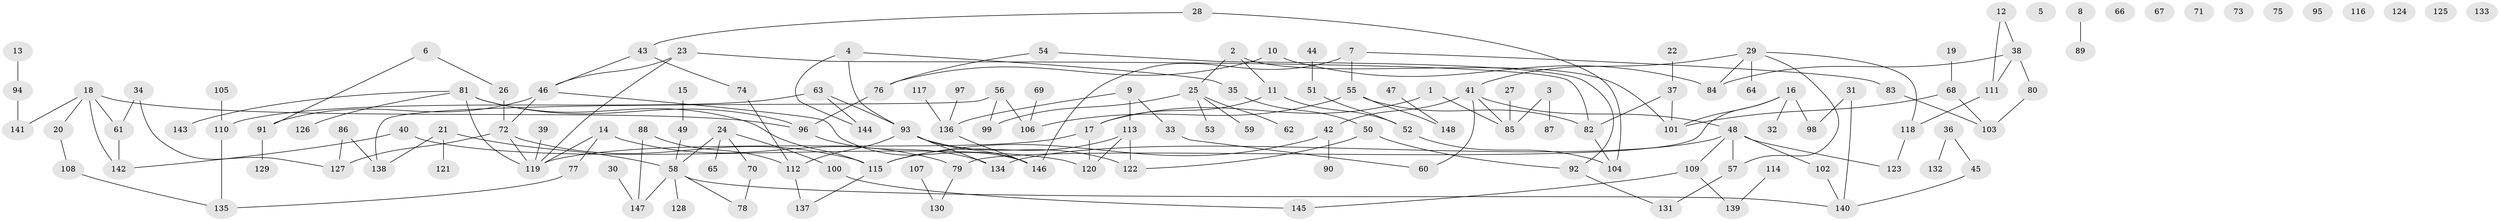 // Generated by graph-tools (version 1.1) at 2025/33/03/09/25 02:33:47]
// undirected, 148 vertices, 175 edges
graph export_dot {
graph [start="1"]
  node [color=gray90,style=filled];
  1;
  2;
  3;
  4;
  5;
  6;
  7;
  8;
  9;
  10;
  11;
  12;
  13;
  14;
  15;
  16;
  17;
  18;
  19;
  20;
  21;
  22;
  23;
  24;
  25;
  26;
  27;
  28;
  29;
  30;
  31;
  32;
  33;
  34;
  35;
  36;
  37;
  38;
  39;
  40;
  41;
  42;
  43;
  44;
  45;
  46;
  47;
  48;
  49;
  50;
  51;
  52;
  53;
  54;
  55;
  56;
  57;
  58;
  59;
  60;
  61;
  62;
  63;
  64;
  65;
  66;
  67;
  68;
  69;
  70;
  71;
  72;
  73;
  74;
  75;
  76;
  77;
  78;
  79;
  80;
  81;
  82;
  83;
  84;
  85;
  86;
  87;
  88;
  89;
  90;
  91;
  92;
  93;
  94;
  95;
  96;
  97;
  98;
  99;
  100;
  101;
  102;
  103;
  104;
  105;
  106;
  107;
  108;
  109;
  110;
  111;
  112;
  113;
  114;
  115;
  116;
  117;
  118;
  119;
  120;
  121;
  122;
  123;
  124;
  125;
  126;
  127;
  128;
  129;
  130;
  131;
  132;
  133;
  134;
  135;
  136;
  137;
  138;
  139;
  140;
  141;
  142;
  143;
  144;
  145;
  146;
  147;
  148;
  1 -- 17;
  1 -- 85;
  2 -- 11;
  2 -- 25;
  2 -- 101;
  3 -- 85;
  3 -- 87;
  4 -- 35;
  4 -- 93;
  4 -- 144;
  6 -- 26;
  6 -- 91;
  7 -- 55;
  7 -- 83;
  7 -- 146;
  8 -- 89;
  9 -- 33;
  9 -- 113;
  9 -- 136;
  10 -- 76;
  10 -- 84;
  11 -- 17;
  11 -- 52;
  12 -- 38;
  12 -- 111;
  13 -- 94;
  14 -- 77;
  14 -- 79;
  14 -- 119;
  15 -- 49;
  16 -- 32;
  16 -- 79;
  16 -- 98;
  16 -- 101;
  17 -- 119;
  17 -- 120;
  18 -- 20;
  18 -- 61;
  18 -- 96;
  18 -- 141;
  18 -- 142;
  19 -- 68;
  20 -- 108;
  21 -- 58;
  21 -- 121;
  21 -- 138;
  22 -- 37;
  23 -- 46;
  23 -- 82;
  23 -- 119;
  24 -- 58;
  24 -- 65;
  24 -- 70;
  24 -- 100;
  25 -- 53;
  25 -- 59;
  25 -- 62;
  25 -- 99;
  26 -- 72;
  27 -- 85;
  28 -- 43;
  28 -- 104;
  29 -- 41;
  29 -- 57;
  29 -- 64;
  29 -- 84;
  29 -- 118;
  30 -- 147;
  31 -- 98;
  31 -- 140;
  33 -- 60;
  34 -- 61;
  34 -- 127;
  35 -- 50;
  36 -- 45;
  36 -- 132;
  37 -- 82;
  37 -- 101;
  38 -- 80;
  38 -- 84;
  38 -- 111;
  39 -- 119;
  40 -- 120;
  40 -- 142;
  41 -- 42;
  41 -- 48;
  41 -- 60;
  41 -- 85;
  42 -- 90;
  42 -- 115;
  43 -- 46;
  43 -- 74;
  44 -- 51;
  45 -- 140;
  46 -- 72;
  46 -- 91;
  46 -- 146;
  47 -- 148;
  48 -- 57;
  48 -- 102;
  48 -- 109;
  48 -- 123;
  48 -- 134;
  49 -- 58;
  50 -- 92;
  50 -- 122;
  51 -- 52;
  52 -- 104;
  54 -- 76;
  54 -- 92;
  55 -- 82;
  55 -- 106;
  55 -- 148;
  56 -- 99;
  56 -- 106;
  56 -- 138;
  57 -- 131;
  58 -- 78;
  58 -- 128;
  58 -- 140;
  58 -- 147;
  61 -- 142;
  63 -- 93;
  63 -- 110;
  63 -- 144;
  68 -- 101;
  68 -- 103;
  69 -- 106;
  70 -- 78;
  72 -- 115;
  72 -- 119;
  72 -- 127;
  74 -- 112;
  76 -- 96;
  77 -- 135;
  79 -- 130;
  80 -- 103;
  81 -- 96;
  81 -- 115;
  81 -- 119;
  81 -- 126;
  81 -- 143;
  82 -- 104;
  83 -- 103;
  86 -- 127;
  86 -- 138;
  88 -- 112;
  88 -- 147;
  91 -- 129;
  92 -- 131;
  93 -- 112;
  93 -- 122;
  93 -- 134;
  93 -- 146;
  94 -- 141;
  96 -- 134;
  97 -- 136;
  100 -- 145;
  102 -- 140;
  105 -- 110;
  107 -- 130;
  108 -- 135;
  109 -- 139;
  109 -- 145;
  110 -- 135;
  111 -- 118;
  112 -- 137;
  113 -- 115;
  113 -- 120;
  113 -- 122;
  114 -- 139;
  115 -- 137;
  117 -- 136;
  118 -- 123;
  136 -- 146;
}

